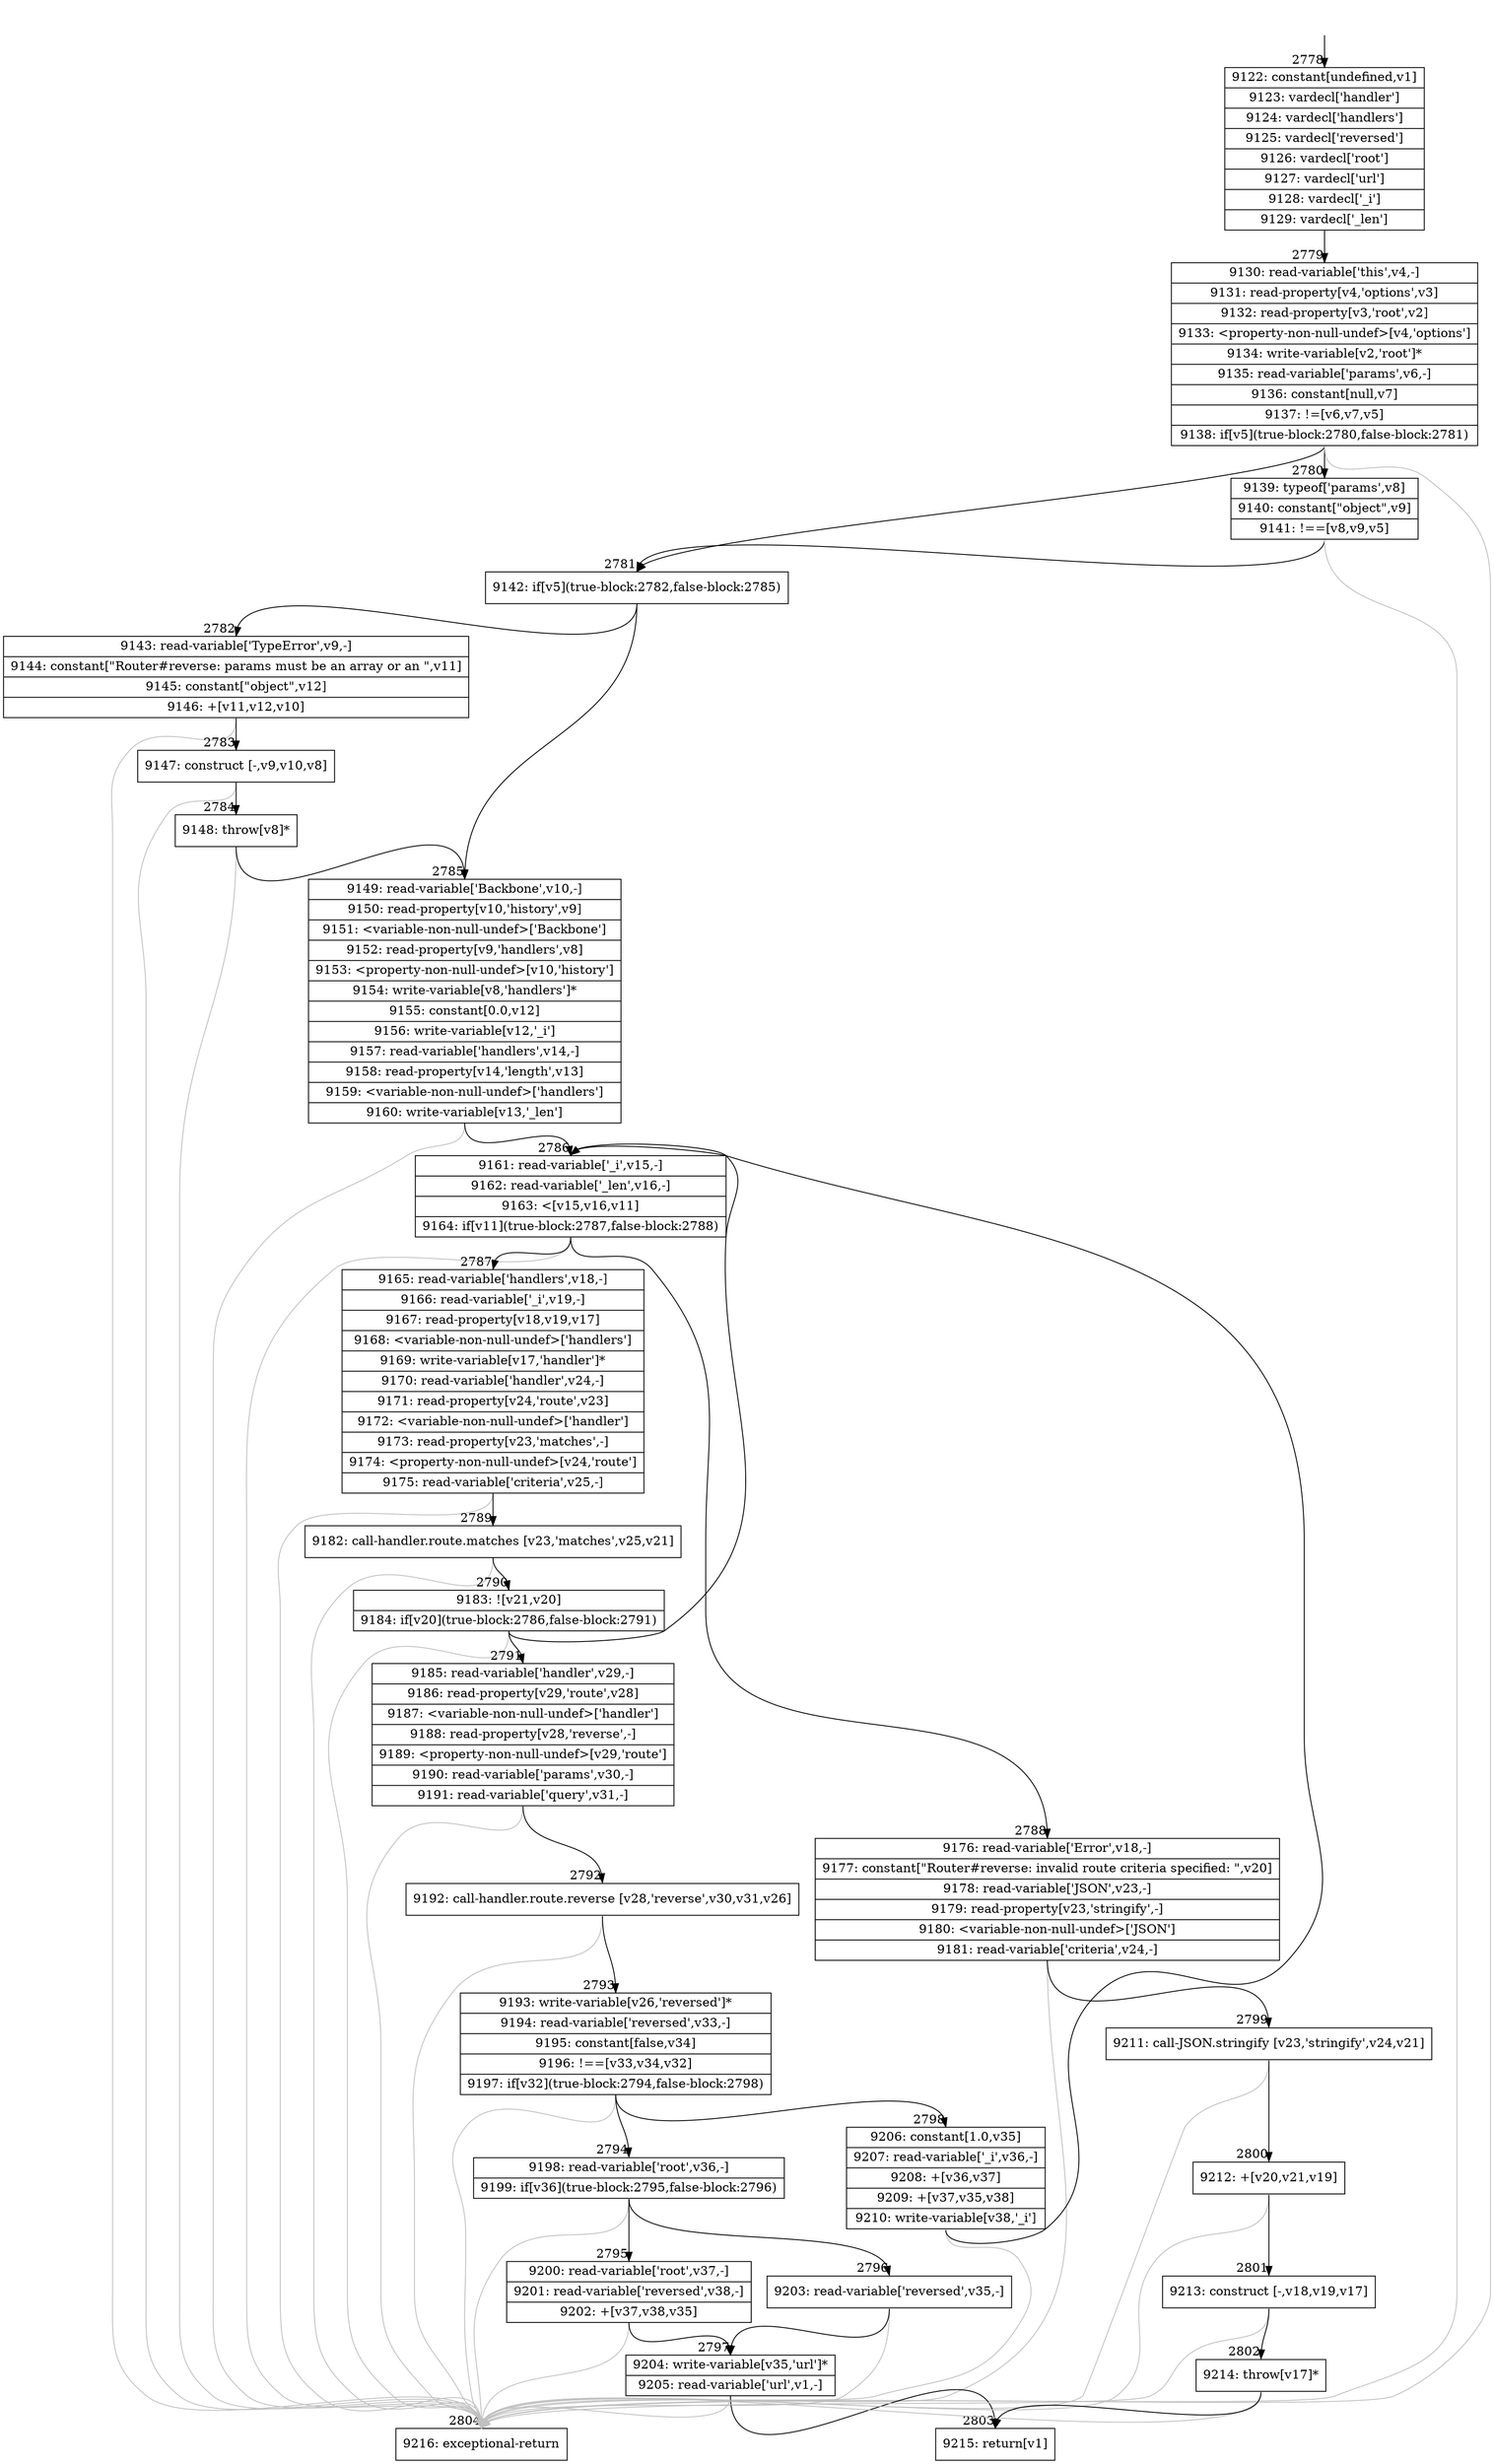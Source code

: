 digraph {
rankdir="TD"
BB_entry220[shape=none,label=""];
BB_entry220 -> BB2778 [tailport=s, headport=n, headlabel="    2778"]
BB2778 [shape=record label="{9122: constant[undefined,v1]|9123: vardecl['handler']|9124: vardecl['handlers']|9125: vardecl['reversed']|9126: vardecl['root']|9127: vardecl['url']|9128: vardecl['_i']|9129: vardecl['_len']}" ] 
BB2778 -> BB2779 [tailport=s, headport=n, headlabel="      2779"]
BB2779 [shape=record label="{9130: read-variable['this',v4,-]|9131: read-property[v4,'options',v3]|9132: read-property[v3,'root',v2]|9133: \<property-non-null-undef\>[v4,'options']|9134: write-variable[v2,'root']*|9135: read-variable['params',v6,-]|9136: constant[null,v7]|9137: !=[v6,v7,v5]|9138: if[v5](true-block:2780,false-block:2781)}" ] 
BB2779 -> BB2781 [tailport=s, headport=n, headlabel="      2781"]
BB2779 -> BB2780 [tailport=s, headport=n, headlabel="      2780"]
BB2779 -> BB2804 [tailport=s, headport=n, color=gray, headlabel="      2804"]
BB2780 [shape=record label="{9139: typeof['params',v8]|9140: constant[\"object\",v9]|9141: !==[v8,v9,v5]}" ] 
BB2780 -> BB2781 [tailport=s, headport=n]
BB2780 -> BB2804 [tailport=s, headport=n, color=gray]
BB2781 [shape=record label="{9142: if[v5](true-block:2782,false-block:2785)}" ] 
BB2781 -> BB2782 [tailport=s, headport=n, headlabel="      2782"]
BB2781 -> BB2785 [tailport=s, headport=n, headlabel="      2785"]
BB2782 [shape=record label="{9143: read-variable['TypeError',v9,-]|9144: constant[\"Router#reverse: params must be an array or an \",v11]|9145: constant[\"object\",v12]|9146: +[v11,v12,v10]}" ] 
BB2782 -> BB2783 [tailport=s, headport=n, headlabel="      2783"]
BB2782 -> BB2804 [tailport=s, headport=n, color=gray]
BB2783 [shape=record label="{9147: construct [-,v9,v10,v8]}" ] 
BB2783 -> BB2784 [tailport=s, headport=n, headlabel="      2784"]
BB2783 -> BB2804 [tailport=s, headport=n, color=gray]
BB2784 [shape=record label="{9148: throw[v8]*}" ] 
BB2784 -> BB2785 [tailport=s, headport=n]
BB2784 -> BB2804 [tailport=s, headport=n, color=gray]
BB2785 [shape=record label="{9149: read-variable['Backbone',v10,-]|9150: read-property[v10,'history',v9]|9151: \<variable-non-null-undef\>['Backbone']|9152: read-property[v9,'handlers',v8]|9153: \<property-non-null-undef\>[v10,'history']|9154: write-variable[v8,'handlers']*|9155: constant[0.0,v12]|9156: write-variable[v12,'_i']|9157: read-variable['handlers',v14,-]|9158: read-property[v14,'length',v13]|9159: \<variable-non-null-undef\>['handlers']|9160: write-variable[v13,'_len']}" ] 
BB2785 -> BB2786 [tailport=s, headport=n, headlabel="      2786"]
BB2785 -> BB2804 [tailport=s, headport=n, color=gray]
BB2786 [shape=record label="{9161: read-variable['_i',v15,-]|9162: read-variable['_len',v16,-]|9163: \<[v15,v16,v11]|9164: if[v11](true-block:2787,false-block:2788)}" ] 
BB2786 -> BB2787 [tailport=s, headport=n, headlabel="      2787"]
BB2786 -> BB2788 [tailport=s, headport=n, headlabel="      2788"]
BB2786 -> BB2804 [tailport=s, headport=n, color=gray]
BB2787 [shape=record label="{9165: read-variable['handlers',v18,-]|9166: read-variable['_i',v19,-]|9167: read-property[v18,v19,v17]|9168: \<variable-non-null-undef\>['handlers']|9169: write-variable[v17,'handler']*|9170: read-variable['handler',v24,-]|9171: read-property[v24,'route',v23]|9172: \<variable-non-null-undef\>['handler']|9173: read-property[v23,'matches',-]|9174: \<property-non-null-undef\>[v24,'route']|9175: read-variable['criteria',v25,-]}" ] 
BB2787 -> BB2789 [tailport=s, headport=n, headlabel="      2789"]
BB2787 -> BB2804 [tailport=s, headport=n, color=gray]
BB2788 [shape=record label="{9176: read-variable['Error',v18,-]|9177: constant[\"Router#reverse: invalid route criteria specified: \",v20]|9178: read-variable['JSON',v23,-]|9179: read-property[v23,'stringify',-]|9180: \<variable-non-null-undef\>['JSON']|9181: read-variable['criteria',v24,-]}" ] 
BB2788 -> BB2799 [tailport=s, headport=n, headlabel="      2799"]
BB2788 -> BB2804 [tailport=s, headport=n, color=gray]
BB2789 [shape=record label="{9182: call-handler.route.matches [v23,'matches',v25,v21]}" ] 
BB2789 -> BB2790 [tailport=s, headport=n, headlabel="      2790"]
BB2789 -> BB2804 [tailport=s, headport=n, color=gray]
BB2790 [shape=record label="{9183: ![v21,v20]|9184: if[v20](true-block:2786,false-block:2791)}" ] 
BB2790 -> BB2786 [tailport=s, headport=n]
BB2790 -> BB2791 [tailport=s, headport=n, headlabel="      2791"]
BB2790 -> BB2804 [tailport=s, headport=n, color=gray]
BB2791 [shape=record label="{9185: read-variable['handler',v29,-]|9186: read-property[v29,'route',v28]|9187: \<variable-non-null-undef\>['handler']|9188: read-property[v28,'reverse',-]|9189: \<property-non-null-undef\>[v29,'route']|9190: read-variable['params',v30,-]|9191: read-variable['query',v31,-]}" ] 
BB2791 -> BB2792 [tailport=s, headport=n, headlabel="      2792"]
BB2791 -> BB2804 [tailport=s, headport=n, color=gray]
BB2792 [shape=record label="{9192: call-handler.route.reverse [v28,'reverse',v30,v31,v26]}" ] 
BB2792 -> BB2793 [tailport=s, headport=n, headlabel="      2793"]
BB2792 -> BB2804 [tailport=s, headport=n, color=gray]
BB2793 [shape=record label="{9193: write-variable[v26,'reversed']*|9194: read-variable['reversed',v33,-]|9195: constant[false,v34]|9196: !==[v33,v34,v32]|9197: if[v32](true-block:2794,false-block:2798)}" ] 
BB2793 -> BB2794 [tailport=s, headport=n, headlabel="      2794"]
BB2793 -> BB2798 [tailport=s, headport=n, headlabel="      2798"]
BB2793 -> BB2804 [tailport=s, headport=n, color=gray]
BB2794 [shape=record label="{9198: read-variable['root',v36,-]|9199: if[v36](true-block:2795,false-block:2796)}" ] 
BB2794 -> BB2795 [tailport=s, headport=n, headlabel="      2795"]
BB2794 -> BB2796 [tailport=s, headport=n, headlabel="      2796"]
BB2794 -> BB2804 [tailport=s, headport=n, color=gray]
BB2795 [shape=record label="{9200: read-variable['root',v37,-]|9201: read-variable['reversed',v38,-]|9202: +[v37,v38,v35]}" ] 
BB2795 -> BB2797 [tailport=s, headport=n, headlabel="      2797"]
BB2795 -> BB2804 [tailport=s, headport=n, color=gray]
BB2796 [shape=record label="{9203: read-variable['reversed',v35,-]}" ] 
BB2796 -> BB2797 [tailport=s, headport=n]
BB2796 -> BB2804 [tailport=s, headport=n, color=gray]
BB2797 [shape=record label="{9204: write-variable[v35,'url']*|9205: read-variable['url',v1,-]}" ] 
BB2797 -> BB2803 [tailport=s, headport=n, headlabel="      2803"]
BB2797 -> BB2804 [tailport=s, headport=n, color=gray]
BB2798 [shape=record label="{9206: constant[1.0,v35]|9207: read-variable['_i',v36,-]|9208: +[v36,v37]|9209: +[v37,v35,v38]|9210: write-variable[v38,'_i']}" ] 
BB2798 -> BB2786 [tailport=s, headport=n]
BB2798 -> BB2804 [tailport=s, headport=n, color=gray]
BB2799 [shape=record label="{9211: call-JSON.stringify [v23,'stringify',v24,v21]}" ] 
BB2799 -> BB2800 [tailport=s, headport=n, headlabel="      2800"]
BB2799 -> BB2804 [tailport=s, headport=n, color=gray]
BB2800 [shape=record label="{9212: +[v20,v21,v19]}" ] 
BB2800 -> BB2801 [tailport=s, headport=n, headlabel="      2801"]
BB2800 -> BB2804 [tailport=s, headport=n, color=gray]
BB2801 [shape=record label="{9213: construct [-,v18,v19,v17]}" ] 
BB2801 -> BB2802 [tailport=s, headport=n, headlabel="      2802"]
BB2801 -> BB2804 [tailport=s, headport=n, color=gray]
BB2802 [shape=record label="{9214: throw[v17]*}" ] 
BB2802 -> BB2803 [tailport=s, headport=n]
BB2802 -> BB2804 [tailport=s, headport=n, color=gray]
BB2803 [shape=record label="{9215: return[v1]}" ] 
BB2804 [shape=record label="{9216: exceptional-return}" ] 
//#$~ 2465
}
